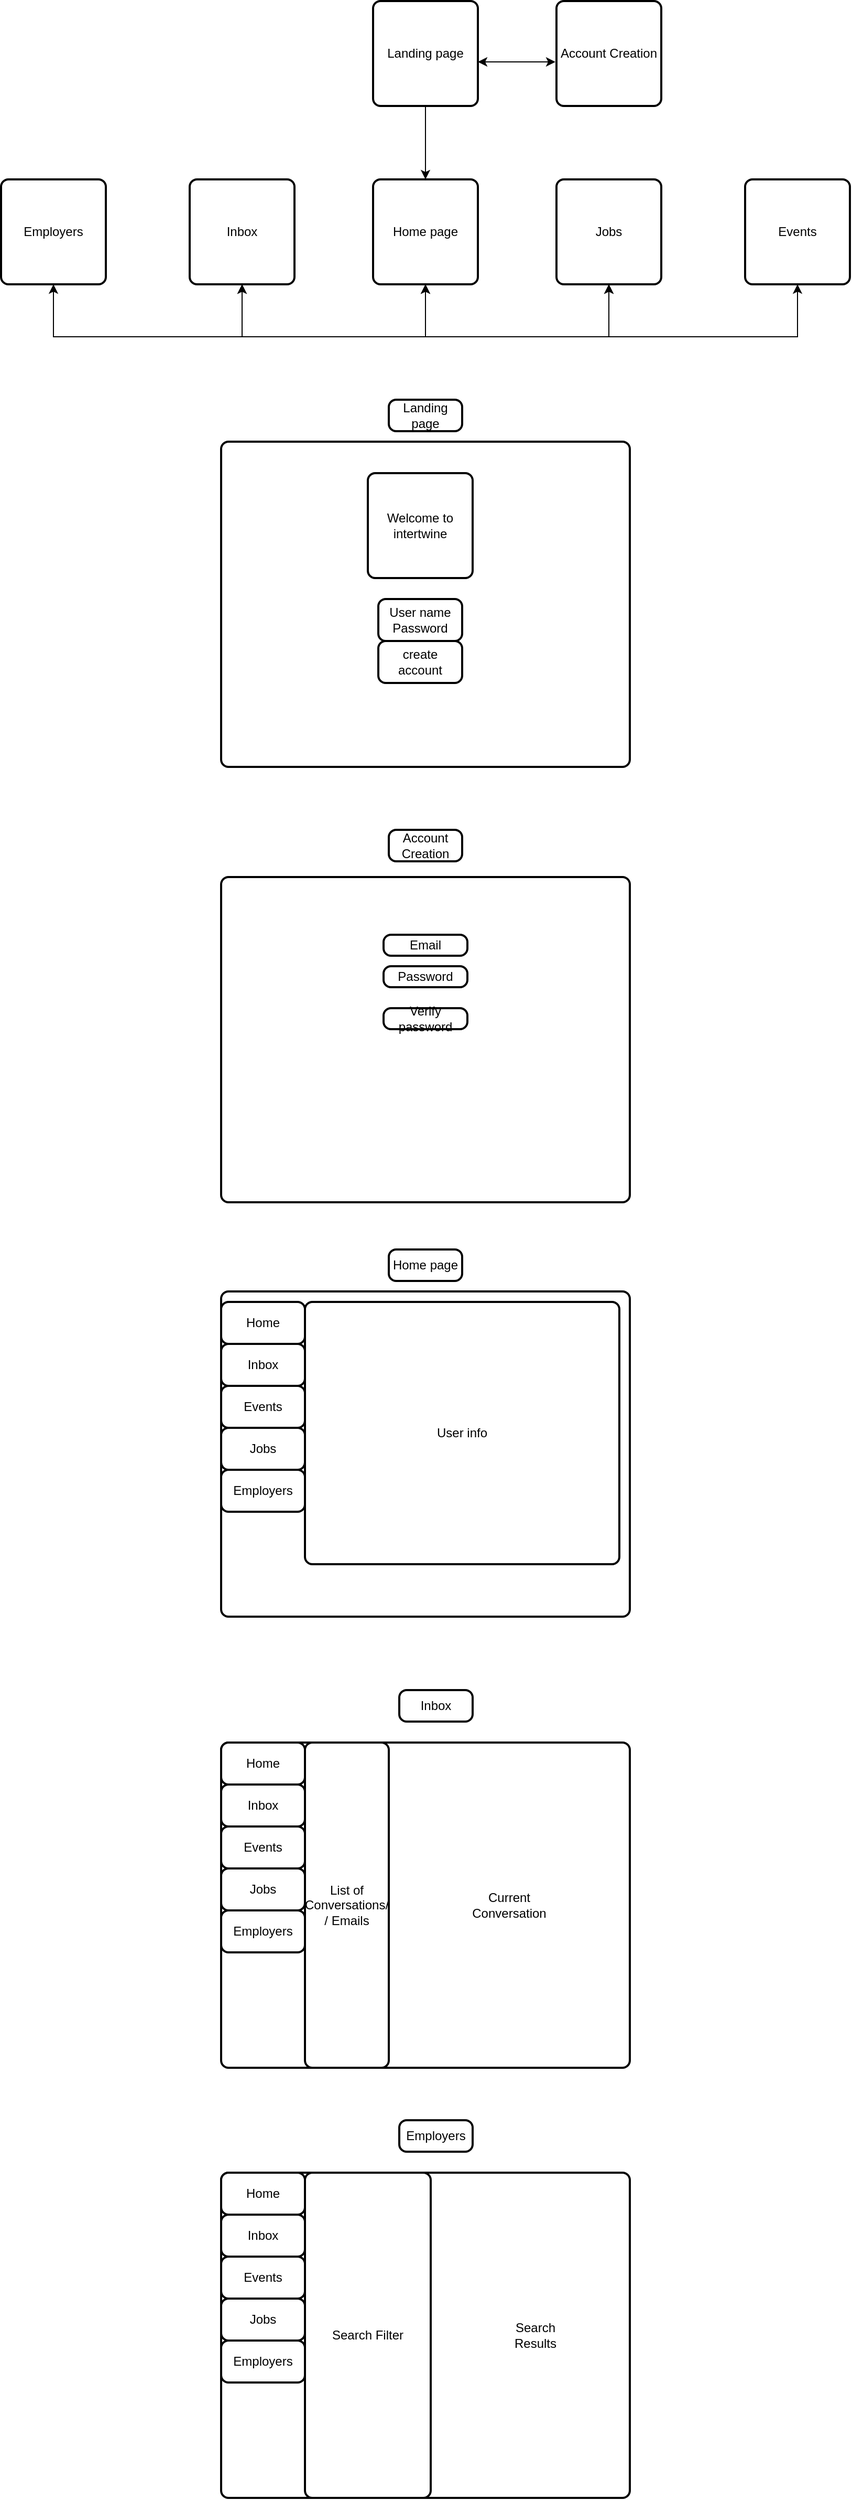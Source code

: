 <mxfile version="23.1.1" type="github">
  <diagram name="Page-1" id="A7D3GRE_WMKg31kayhYH">
    <mxGraphModel dx="1386" dy="785" grid="1" gridSize="10" guides="1" tooltips="1" connect="1" arrows="1" fold="1" page="1" pageScale="1" pageWidth="850" pageHeight="1100" math="0" shadow="0">
      <root>
        <mxCell id="0" />
        <mxCell id="1" parent="0" />
        <mxCell id="kPyFVMleTp3-D7-jRQ-X-13" style="edgeStyle=orthogonalEdgeStyle;rounded=0;orthogonalLoop=1;jettySize=auto;html=1;entryX=0.5;entryY=0;entryDx=0;entryDy=0;" edge="1" parent="1" source="kPyFVMleTp3-D7-jRQ-X-2" target="kPyFVMleTp3-D7-jRQ-X-3">
          <mxGeometry relative="1" as="geometry" />
        </mxCell>
        <mxCell id="kPyFVMleTp3-D7-jRQ-X-2" value="Landing page" style="rounded=1;whiteSpace=wrap;html=1;absoluteArcSize=1;arcSize=14;strokeWidth=2;" vertex="1" parent="1">
          <mxGeometry x="375" y="20" width="100" height="100" as="geometry" />
        </mxCell>
        <mxCell id="kPyFVMleTp3-D7-jRQ-X-3" value="Home page" style="rounded=1;whiteSpace=wrap;html=1;absoluteArcSize=1;arcSize=14;strokeWidth=2;" vertex="1" parent="1">
          <mxGeometry x="375" y="190" width="100" height="100" as="geometry" />
        </mxCell>
        <mxCell id="kPyFVMleTp3-D7-jRQ-X-7" value="Employers" style="rounded=1;whiteSpace=wrap;html=1;absoluteArcSize=1;arcSize=14;strokeWidth=2;" vertex="1" parent="1">
          <mxGeometry x="20" y="190" width="100" height="100" as="geometry" />
        </mxCell>
        <mxCell id="kPyFVMleTp3-D7-jRQ-X-8" value="Inbox" style="rounded=1;whiteSpace=wrap;html=1;absoluteArcSize=1;arcSize=14;strokeWidth=2;" vertex="1" parent="1">
          <mxGeometry x="200" y="190" width="100" height="100" as="geometry" />
        </mxCell>
        <mxCell id="kPyFVMleTp3-D7-jRQ-X-10" value="Jobs" style="rounded=1;whiteSpace=wrap;html=1;absoluteArcSize=1;arcSize=14;strokeWidth=2;" vertex="1" parent="1">
          <mxGeometry x="550" y="190" width="100" height="100" as="geometry" />
        </mxCell>
        <mxCell id="kPyFVMleTp3-D7-jRQ-X-11" value="Events" style="rounded=1;whiteSpace=wrap;html=1;absoluteArcSize=1;arcSize=14;strokeWidth=2;" vertex="1" parent="1">
          <mxGeometry x="730" y="190" width="100" height="100" as="geometry" />
        </mxCell>
        <mxCell id="kPyFVMleTp3-D7-jRQ-X-33" value="" style="endArrow=classic;startArrow=classic;html=1;rounded=0;exitX=0.5;exitY=1;exitDx=0;exitDy=0;" edge="1" parent="1" source="kPyFVMleTp3-D7-jRQ-X-8">
          <mxGeometry width="50" height="50" relative="1" as="geometry">
            <mxPoint x="70" y="340" as="sourcePoint" />
            <mxPoint x="70" y="290" as="targetPoint" />
            <Array as="points">
              <mxPoint x="250" y="340" />
              <mxPoint x="70" y="340" />
            </Array>
          </mxGeometry>
        </mxCell>
        <mxCell id="kPyFVMleTp3-D7-jRQ-X-34" value="" style="endArrow=classic;startArrow=classic;html=1;rounded=0;exitX=0.5;exitY=1;exitDx=0;exitDy=0;" edge="1" parent="1">
          <mxGeometry width="50" height="50" relative="1" as="geometry">
            <mxPoint x="780" y="290" as="sourcePoint" />
            <mxPoint x="600" y="290" as="targetPoint" />
            <Array as="points">
              <mxPoint x="780" y="340" />
              <mxPoint x="600" y="340" />
            </Array>
          </mxGeometry>
        </mxCell>
        <mxCell id="kPyFVMleTp3-D7-jRQ-X-37" value="" style="endArrow=classic;startArrow=classic;html=1;rounded=0;exitX=0.5;exitY=1;exitDx=0;exitDy=0;entryX=0.5;entryY=1;entryDx=0;entryDy=0;" edge="1" parent="1" source="kPyFVMleTp3-D7-jRQ-X-8" target="kPyFVMleTp3-D7-jRQ-X-3">
          <mxGeometry width="50" height="50" relative="1" as="geometry">
            <mxPoint x="410" y="250" as="sourcePoint" />
            <mxPoint x="460" y="200" as="targetPoint" />
            <Array as="points">
              <mxPoint x="250" y="340" />
              <mxPoint x="425" y="340" />
            </Array>
          </mxGeometry>
        </mxCell>
        <mxCell id="kPyFVMleTp3-D7-jRQ-X-38" value="" style="endArrow=classic;startArrow=classic;html=1;rounded=0;exitX=0.5;exitY=1;exitDx=0;exitDy=0;entryX=0.5;entryY=1;entryDx=0;entryDy=0;" edge="1" parent="1">
          <mxGeometry width="50" height="50" relative="1" as="geometry">
            <mxPoint x="425" y="290" as="sourcePoint" />
            <mxPoint x="600" y="290" as="targetPoint" />
            <Array as="points">
              <mxPoint x="425" y="340" />
              <mxPoint x="600" y="340" />
            </Array>
          </mxGeometry>
        </mxCell>
        <mxCell id="kPyFVMleTp3-D7-jRQ-X-40" value="" style="rounded=1;whiteSpace=wrap;html=1;absoluteArcSize=1;arcSize=14;strokeWidth=2;" vertex="1" parent="1">
          <mxGeometry x="230" y="440" width="390" height="310" as="geometry" />
        </mxCell>
        <mxCell id="kPyFVMleTp3-D7-jRQ-X-43" value="Landing page" style="rounded=1;whiteSpace=wrap;html=1;absoluteArcSize=1;arcSize=14;strokeWidth=2;" vertex="1" parent="1">
          <mxGeometry x="390" y="400" width="70" height="30" as="geometry" />
        </mxCell>
        <mxCell id="kPyFVMleTp3-D7-jRQ-X-44" value="User name&lt;br&gt;Password" style="rounded=1;whiteSpace=wrap;html=1;absoluteArcSize=1;arcSize=14;strokeWidth=2;" vertex="1" parent="1">
          <mxGeometry x="380" y="590" width="80" height="40" as="geometry" />
        </mxCell>
        <mxCell id="kPyFVMleTp3-D7-jRQ-X-45" value="create account" style="rounded=1;whiteSpace=wrap;html=1;absoluteArcSize=1;arcSize=14;strokeWidth=2;" vertex="1" parent="1">
          <mxGeometry x="380" y="630" width="80" height="40" as="geometry" />
        </mxCell>
        <mxCell id="kPyFVMleTp3-D7-jRQ-X-46" value="Welcome to intertwine" style="rounded=1;whiteSpace=wrap;html=1;absoluteArcSize=1;arcSize=14;strokeWidth=2;" vertex="1" parent="1">
          <mxGeometry x="370" y="470" width="100" height="100" as="geometry" />
        </mxCell>
        <mxCell id="kPyFVMleTp3-D7-jRQ-X-47" value="" style="rounded=1;whiteSpace=wrap;html=1;absoluteArcSize=1;arcSize=14;strokeWidth=2;" vertex="1" parent="1">
          <mxGeometry x="230" y="1250" width="390" height="310" as="geometry" />
        </mxCell>
        <mxCell id="kPyFVMleTp3-D7-jRQ-X-48" value="Home page" style="rounded=1;whiteSpace=wrap;html=1;absoluteArcSize=1;arcSize=14;strokeWidth=2;" vertex="1" parent="1">
          <mxGeometry x="390" y="1210" width="70" height="30" as="geometry" />
        </mxCell>
        <mxCell id="kPyFVMleTp3-D7-jRQ-X-49" value="Inbox" style="rounded=1;whiteSpace=wrap;html=1;absoluteArcSize=1;arcSize=14;strokeWidth=2;" vertex="1" parent="1">
          <mxGeometry x="230" y="1300" width="80" height="40" as="geometry" />
        </mxCell>
        <mxCell id="kPyFVMleTp3-D7-jRQ-X-50" value="Events" style="rounded=1;whiteSpace=wrap;html=1;absoluteArcSize=1;arcSize=14;strokeWidth=2;" vertex="1" parent="1">
          <mxGeometry x="230" y="1340" width="80" height="40" as="geometry" />
        </mxCell>
        <mxCell id="kPyFVMleTp3-D7-jRQ-X-52" value="Jobs" style="rounded=1;whiteSpace=wrap;html=1;absoluteArcSize=1;arcSize=14;strokeWidth=2;" vertex="1" parent="1">
          <mxGeometry x="230" y="1380" width="80" height="40" as="geometry" />
        </mxCell>
        <mxCell id="kPyFVMleTp3-D7-jRQ-X-53" value="Employers" style="rounded=1;whiteSpace=wrap;html=1;absoluteArcSize=1;arcSize=14;strokeWidth=2;" vertex="1" parent="1">
          <mxGeometry x="230" y="1420" width="80" height="40" as="geometry" />
        </mxCell>
        <mxCell id="kPyFVMleTp3-D7-jRQ-X-54" value="Home" style="rounded=1;whiteSpace=wrap;html=1;absoluteArcSize=1;arcSize=14;strokeWidth=2;" vertex="1" parent="1">
          <mxGeometry x="230" y="1260" width="80" height="40" as="geometry" />
        </mxCell>
        <mxCell id="kPyFVMleTp3-D7-jRQ-X-55" value="User info" style="rounded=1;whiteSpace=wrap;html=1;absoluteArcSize=1;arcSize=14;strokeWidth=2;" vertex="1" parent="1">
          <mxGeometry x="310" y="1260" width="300" height="250" as="geometry" />
        </mxCell>
        <mxCell id="kPyFVMleTp3-D7-jRQ-X-56" value="" style="rounded=1;whiteSpace=wrap;html=1;absoluteArcSize=1;arcSize=14;strokeWidth=2;" vertex="1" parent="1">
          <mxGeometry x="230" y="1680" width="390" height="310" as="geometry" />
        </mxCell>
        <mxCell id="kPyFVMleTp3-D7-jRQ-X-57" value="Inbox" style="rounded=1;whiteSpace=wrap;html=1;absoluteArcSize=1;arcSize=14;strokeWidth=2;" vertex="1" parent="1">
          <mxGeometry x="400" y="1630" width="70" height="30" as="geometry" />
        </mxCell>
        <mxCell id="kPyFVMleTp3-D7-jRQ-X-60" value="Inbox" style="rounded=1;whiteSpace=wrap;html=1;absoluteArcSize=1;arcSize=14;strokeWidth=2;" vertex="1" parent="1">
          <mxGeometry x="230" y="1720" width="80" height="40" as="geometry" />
        </mxCell>
        <mxCell id="kPyFVMleTp3-D7-jRQ-X-61" value="Events" style="rounded=1;whiteSpace=wrap;html=1;absoluteArcSize=1;arcSize=14;strokeWidth=2;" vertex="1" parent="1">
          <mxGeometry x="230" y="1760" width="80" height="40" as="geometry" />
        </mxCell>
        <mxCell id="kPyFVMleTp3-D7-jRQ-X-62" value="Jobs" style="rounded=1;whiteSpace=wrap;html=1;absoluteArcSize=1;arcSize=14;strokeWidth=2;" vertex="1" parent="1">
          <mxGeometry x="230" y="1800" width="80" height="40" as="geometry" />
        </mxCell>
        <mxCell id="kPyFVMleTp3-D7-jRQ-X-63" value="Employers" style="rounded=1;whiteSpace=wrap;html=1;absoluteArcSize=1;arcSize=14;strokeWidth=2;" vertex="1" parent="1">
          <mxGeometry x="230" y="1840" width="80" height="40" as="geometry" />
        </mxCell>
        <mxCell id="kPyFVMleTp3-D7-jRQ-X-64" value="Home" style="rounded=1;whiteSpace=wrap;html=1;absoluteArcSize=1;arcSize=14;strokeWidth=2;" vertex="1" parent="1">
          <mxGeometry x="230" y="1680" width="80" height="40" as="geometry" />
        </mxCell>
        <mxCell id="kPyFVMleTp3-D7-jRQ-X-65" value="List of Conversations/&lt;br&gt;/ Emails" style="rounded=1;whiteSpace=wrap;html=1;absoluteArcSize=1;arcSize=14;strokeWidth=2;" vertex="1" parent="1">
          <mxGeometry x="310" y="1680" width="80" height="310" as="geometry" />
        </mxCell>
        <mxCell id="kPyFVMleTp3-D7-jRQ-X-66" value="Current Conversation" style="text;html=1;strokeColor=none;fillColor=none;align=center;verticalAlign=middle;whiteSpace=wrap;rounded=0;" vertex="1" parent="1">
          <mxGeometry x="480" y="1820" width="50" height="30" as="geometry" />
        </mxCell>
        <mxCell id="kPyFVMleTp3-D7-jRQ-X-67" value="" style="rounded=1;whiteSpace=wrap;html=1;absoluteArcSize=1;arcSize=14;strokeWidth=2;" vertex="1" parent="1">
          <mxGeometry x="230" y="2090" width="390" height="310" as="geometry" />
        </mxCell>
        <mxCell id="kPyFVMleTp3-D7-jRQ-X-68" value="Employers" style="rounded=1;whiteSpace=wrap;html=1;absoluteArcSize=1;arcSize=14;strokeWidth=2;" vertex="1" parent="1">
          <mxGeometry x="400" y="2040" width="70" height="30" as="geometry" />
        </mxCell>
        <mxCell id="kPyFVMleTp3-D7-jRQ-X-69" value="Inbox" style="rounded=1;whiteSpace=wrap;html=1;absoluteArcSize=1;arcSize=14;strokeWidth=2;" vertex="1" parent="1">
          <mxGeometry x="230" y="2130" width="80" height="40" as="geometry" />
        </mxCell>
        <mxCell id="kPyFVMleTp3-D7-jRQ-X-70" value="Events" style="rounded=1;whiteSpace=wrap;html=1;absoluteArcSize=1;arcSize=14;strokeWidth=2;" vertex="1" parent="1">
          <mxGeometry x="230" y="2170" width="80" height="40" as="geometry" />
        </mxCell>
        <mxCell id="kPyFVMleTp3-D7-jRQ-X-71" value="Jobs" style="rounded=1;whiteSpace=wrap;html=1;absoluteArcSize=1;arcSize=14;strokeWidth=2;" vertex="1" parent="1">
          <mxGeometry x="230" y="2210" width="80" height="40" as="geometry" />
        </mxCell>
        <mxCell id="kPyFVMleTp3-D7-jRQ-X-72" value="Employers" style="rounded=1;whiteSpace=wrap;html=1;absoluteArcSize=1;arcSize=14;strokeWidth=2;" vertex="1" parent="1">
          <mxGeometry x="230" y="2250" width="80" height="40" as="geometry" />
        </mxCell>
        <mxCell id="kPyFVMleTp3-D7-jRQ-X-73" value="Home" style="rounded=1;whiteSpace=wrap;html=1;absoluteArcSize=1;arcSize=14;strokeWidth=2;" vertex="1" parent="1">
          <mxGeometry x="230" y="2090" width="80" height="40" as="geometry" />
        </mxCell>
        <mxCell id="kPyFVMleTp3-D7-jRQ-X-76" value="Search Filter" style="rounded=1;whiteSpace=wrap;html=1;absoluteArcSize=1;arcSize=14;strokeWidth=2;" vertex="1" parent="1">
          <mxGeometry x="310" y="2090" width="120" height="310" as="geometry" />
        </mxCell>
        <mxCell id="kPyFVMleTp3-D7-jRQ-X-77" value="Search Results" style="text;html=1;strokeColor=none;fillColor=none;align=center;verticalAlign=middle;whiteSpace=wrap;rounded=0;" vertex="1" parent="1">
          <mxGeometry x="500" y="2230" width="60" height="30" as="geometry" />
        </mxCell>
        <mxCell id="kPyFVMleTp3-D7-jRQ-X-78" value="Account Creation" style="rounded=1;whiteSpace=wrap;html=1;absoluteArcSize=1;arcSize=14;strokeWidth=2;" vertex="1" parent="1">
          <mxGeometry x="550" y="20" width="100" height="100" as="geometry" />
        </mxCell>
        <mxCell id="kPyFVMleTp3-D7-jRQ-X-79" value="" style="endArrow=classic;startArrow=classic;html=1;rounded=0;entryX=-0.01;entryY=0.58;entryDx=0;entryDy=0;entryPerimeter=0;exitX=1;exitY=0.58;exitDx=0;exitDy=0;exitPerimeter=0;" edge="1" parent="1" source="kPyFVMleTp3-D7-jRQ-X-2" target="kPyFVMleTp3-D7-jRQ-X-78">
          <mxGeometry width="50" height="50" relative="1" as="geometry">
            <mxPoint x="480" y="95" as="sourcePoint" />
            <mxPoint x="530" y="45" as="targetPoint" />
          </mxGeometry>
        </mxCell>
        <mxCell id="kPyFVMleTp3-D7-jRQ-X-80" value="" style="rounded=1;whiteSpace=wrap;html=1;absoluteArcSize=1;arcSize=14;strokeWidth=2;" vertex="1" parent="1">
          <mxGeometry x="230" y="855" width="390" height="310" as="geometry" />
        </mxCell>
        <mxCell id="kPyFVMleTp3-D7-jRQ-X-81" value="Account Creation" style="rounded=1;whiteSpace=wrap;html=1;absoluteArcSize=1;arcSize=14;strokeWidth=2;" vertex="1" parent="1">
          <mxGeometry x="390" y="810" width="70" height="30" as="geometry" />
        </mxCell>
        <mxCell id="kPyFVMleTp3-D7-jRQ-X-82" value="Email" style="rounded=1;whiteSpace=wrap;html=1;absoluteArcSize=1;arcSize=14;strokeWidth=2;" vertex="1" parent="1">
          <mxGeometry x="385" y="910" width="80" height="20" as="geometry" />
        </mxCell>
        <mxCell id="kPyFVMleTp3-D7-jRQ-X-85" value="Password" style="rounded=1;whiteSpace=wrap;html=1;absoluteArcSize=1;arcSize=14;strokeWidth=2;" vertex="1" parent="1">
          <mxGeometry x="385" y="940" width="80" height="20" as="geometry" />
        </mxCell>
        <mxCell id="kPyFVMleTp3-D7-jRQ-X-86" value="Verify password" style="rounded=1;whiteSpace=wrap;html=1;absoluteArcSize=1;arcSize=14;strokeWidth=2;" vertex="1" parent="1">
          <mxGeometry x="385" y="980" width="80" height="20" as="geometry" />
        </mxCell>
      </root>
    </mxGraphModel>
  </diagram>
</mxfile>
